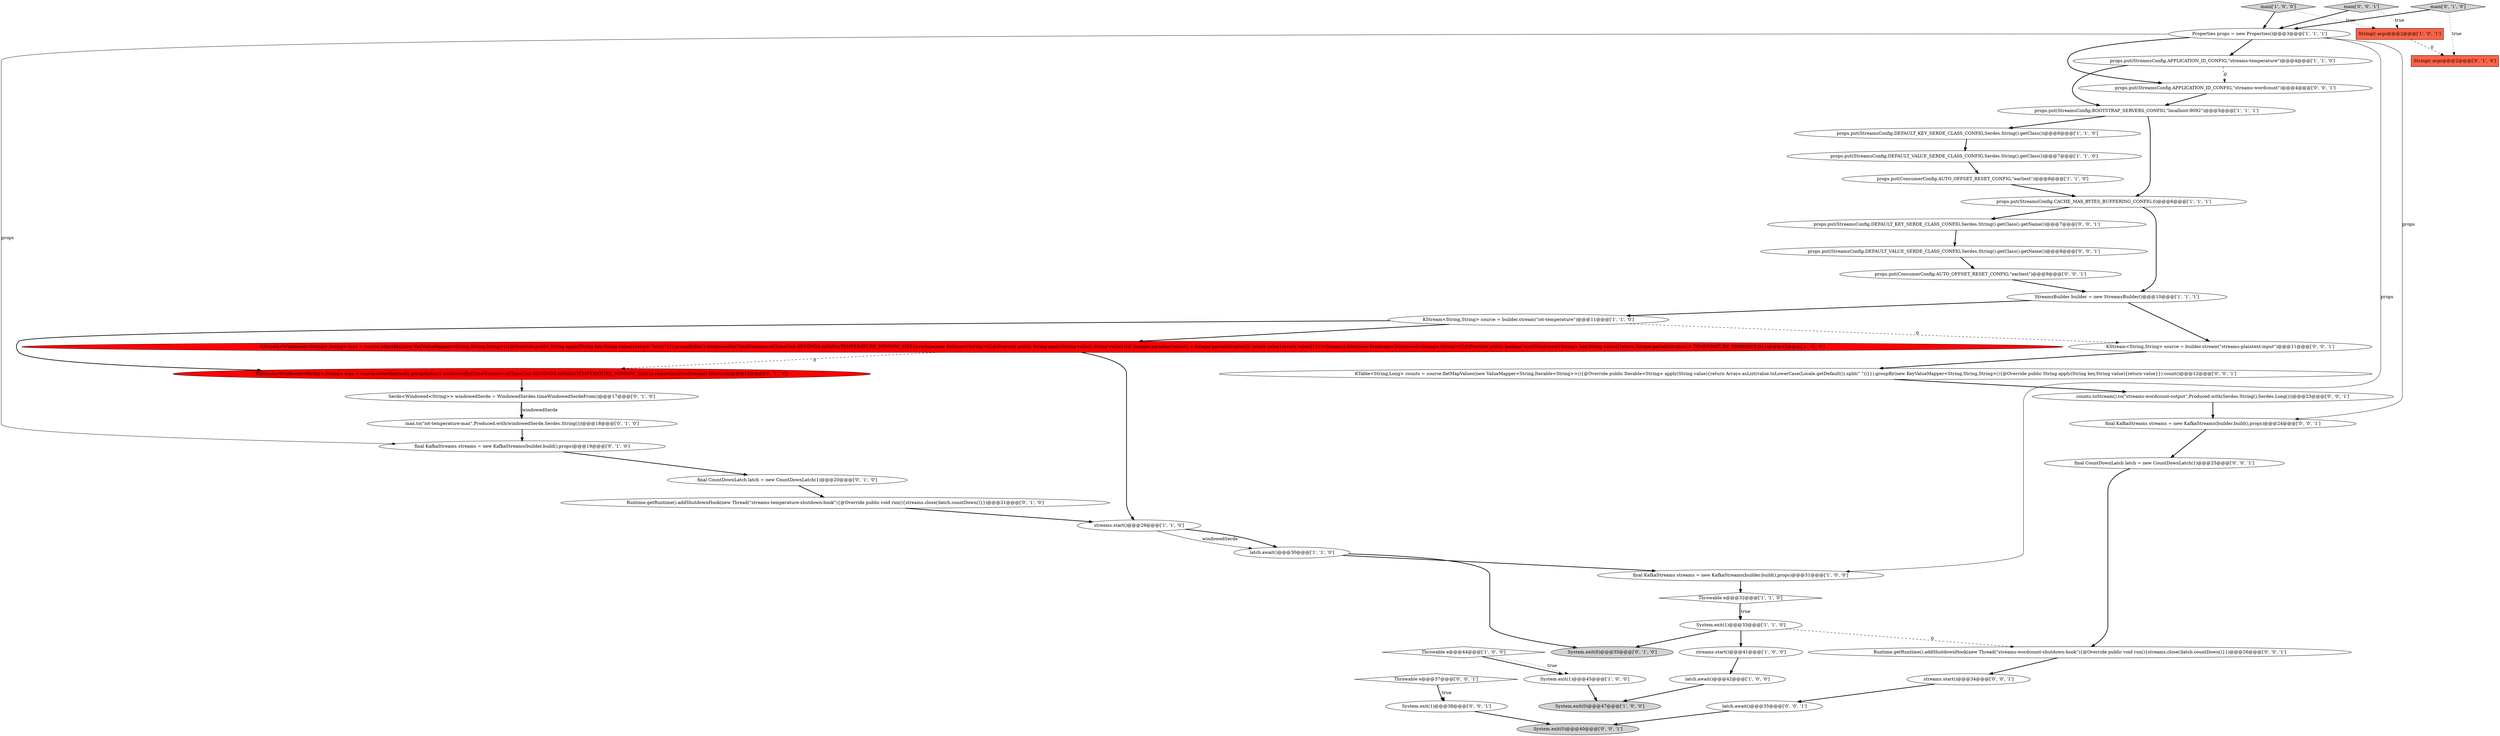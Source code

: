 digraph {
33 [style = filled, label = "props.put(StreamsConfig.APPLICATION_ID_CONFIG,\"streams-wordcount\")@@@4@@@['0', '0', '1']", fillcolor = white, shape = ellipse image = "AAA0AAABBB3BBB"];
32 [style = filled, label = "Throwable e@@@37@@@['0', '0', '1']", fillcolor = white, shape = diamond image = "AAA0AAABBB3BBB"];
23 [style = filled, label = "final KafkaStreams streams = new KafkaStreams(builder.build(),props)@@@19@@@['0', '1', '0']", fillcolor = white, shape = ellipse image = "AAA0AAABBB2BBB"];
42 [style = filled, label = "final CountDownLatch latch = new CountDownLatch(1)@@@25@@@['0', '0', '1']", fillcolor = white, shape = ellipse image = "AAA0AAABBB3BBB"];
7 [style = filled, label = "streams.start()@@@29@@@['1', '1', '0']", fillcolor = white, shape = ellipse image = "AAA0AAABBB1BBB"];
21 [style = filled, label = "latch.await()@@@42@@@['1', '0', '0']", fillcolor = white, shape = ellipse image = "AAA0AAABBB1BBB"];
22 [style = filled, label = "String(( args@@@2@@@['0', '1', '0']", fillcolor = tomato, shape = box image = "AAA1AAABBB2BBB"];
38 [style = filled, label = "props.put(StreamsConfig.DEFAULT_VALUE_SERDE_CLASS_CONFIG,Serdes.String().getClass().getName())@@@8@@@['0', '0', '1']", fillcolor = white, shape = ellipse image = "AAA0AAABBB3BBB"];
29 [style = filled, label = "KStream<Windowed<String>,String> max = source.selectKey(null).groupByKey().windowedBy(TimeWindows.of(TimeUnit.SECONDS.toMillis(TEMPERATURE_WINDOW_SIZE))).reduce(null).toStream().filter(null)@@@12@@@['0', '1', '0']", fillcolor = red, shape = ellipse image = "AAA1AAABBB2BBB"];
37 [style = filled, label = "KTable<String,Long> counts = source.flatMapValues(new ValueMapper<String,Iterable<String>>(){@Override public Iterable<String> apply(String value){return Arrays.asList(value.toLowerCase(Locale.getDefault()).split(\" \"))}}).groupBy(new KeyValueMapper<String,String,String>(){@Override public String apply(String key,String value){return value}}).count()@@@12@@@['0', '0', '1']", fillcolor = white, shape = ellipse image = "AAA0AAABBB3BBB"];
41 [style = filled, label = "KStream<String,String> source = builder.stream(\"streams-plaintext-input\")@@@11@@@['0', '0', '1']", fillcolor = white, shape = ellipse image = "AAA0AAABBB3BBB"];
11 [style = filled, label = "props.put(ConsumerConfig.AUTO_OFFSET_RESET_CONFIG,\"earliest\")@@@8@@@['1', '1', '0']", fillcolor = white, shape = ellipse image = "AAA0AAABBB1BBB"];
16 [style = filled, label = "props.put(StreamsConfig.BOOTSTRAP_SERVERS_CONFIG,\"localhost:9092\")@@@5@@@['1', '1', '1']", fillcolor = white, shape = ellipse image = "AAA0AAABBB1BBB"];
20 [style = filled, label = "final KafkaStreams streams = new KafkaStreams(builder.build(),props)@@@31@@@['1', '0', '0']", fillcolor = white, shape = ellipse image = "AAA0AAABBB1BBB"];
24 [style = filled, label = "max.to(\"iot-temperature-max\",Produced.with(windowedSerde,Serdes.String()))@@@18@@@['0', '1', '0']", fillcolor = white, shape = ellipse image = "AAA0AAABBB2BBB"];
28 [style = filled, label = "final CountDownLatch latch = new CountDownLatch(1)@@@20@@@['0', '1', '0']", fillcolor = white, shape = ellipse image = "AAA0AAABBB2BBB"];
3 [style = filled, label = "KStream<Windowed<String>,String> max = source.selectKey(new KeyValueMapper<String,String,String>(){@Override public String apply(String key,String value){return \"temp\"}}).groupByKey().windowedBy(TimeWindows.of(TimeUnit.SECONDS.toMillis(TEMPERATURE_WINDOW_SIZE))).reduce(new Reducer<String>(){@Override public String apply(String value1,String value2){if (Integer.parseInt(value1) > Integer.parseInt(value2)) return value1return value2}}).toStream().filter(new Predicate<Windowed<String>,String>(){@Override public boolean test(Windowed<String> key,String value){return Integer.parseInt(value) > TEMPERATURE_THRESHOLD}})@@@12@@@['1', '0', '0']", fillcolor = red, shape = ellipse image = "AAA1AAABBB1BBB"];
34 [style = filled, label = "latch.await()@@@35@@@['0', '0', '1']", fillcolor = white, shape = ellipse image = "AAA0AAABBB3BBB"];
27 [style = filled, label = "Runtime.getRuntime().addShutdownHook(new Thread(\"streams-temperature-shutdown-hook\"){@Override public void run(){streams.close()latch.countDown()}})@@@21@@@['0', '1', '0']", fillcolor = white, shape = ellipse image = "AAA0AAABBB2BBB"];
35 [style = filled, label = "props.put(ConsumerConfig.AUTO_OFFSET_RESET_CONFIG,\"earliest\")@@@9@@@['0', '0', '1']", fillcolor = white, shape = ellipse image = "AAA0AAABBB3BBB"];
19 [style = filled, label = "props.put(StreamsConfig.DEFAULT_VALUE_SERDE_CLASS_CONFIG,Serdes.String().getClass())@@@7@@@['1', '1', '0']", fillcolor = white, shape = ellipse image = "AAA0AAABBB1BBB"];
15 [style = filled, label = "System.exit(1)@@@45@@@['1', '0', '0']", fillcolor = white, shape = ellipse image = "AAA0AAABBB1BBB"];
2 [style = filled, label = "StreamsBuilder builder = new StreamsBuilder()@@@10@@@['1', '1', '1']", fillcolor = white, shape = ellipse image = "AAA0AAABBB1BBB"];
4 [style = filled, label = "props.put(StreamsConfig.DEFAULT_KEY_SERDE_CLASS_CONFIG,Serdes.String().getClass())@@@6@@@['1', '1', '0']", fillcolor = white, shape = ellipse image = "AAA0AAABBB1BBB"];
0 [style = filled, label = "props.put(StreamsConfig.CACHE_MAX_BYTES_BUFFERING_CONFIG,0)@@@6@@@['1', '1', '1']", fillcolor = white, shape = ellipse image = "AAA0AAABBB1BBB"];
9 [style = filled, label = "props.put(StreamsConfig.APPLICATION_ID_CONFIG,\"streams-temperature\")@@@4@@@['1', '1', '0']", fillcolor = white, shape = ellipse image = "AAA0AAABBB1BBB"];
12 [style = filled, label = "main['1', '0', '0']", fillcolor = lightgray, shape = diamond image = "AAA0AAABBB1BBB"];
8 [style = filled, label = "Properties props = new Properties()@@@3@@@['1', '1', '1']", fillcolor = white, shape = ellipse image = "AAA0AAABBB1BBB"];
31 [style = filled, label = "props.put(StreamsConfig.DEFAULT_KEY_SERDE_CLASS_CONFIG,Serdes.String().getClass().getName())@@@7@@@['0', '0', '1']", fillcolor = white, shape = ellipse image = "AAA0AAABBB3BBB"];
39 [style = filled, label = "counts.toStream().to(\"streams-wordcount-output\",Produced.with(Serdes.String(),Serdes.Long()))@@@23@@@['0', '0', '1']", fillcolor = white, shape = ellipse image = "AAA0AAABBB3BBB"];
10 [style = filled, label = "streams.start()@@@41@@@['1', '0', '0']", fillcolor = white, shape = ellipse image = "AAA0AAABBB1BBB"];
25 [style = filled, label = "main['0', '1', '0']", fillcolor = lightgray, shape = diamond image = "AAA0AAABBB2BBB"];
1 [style = filled, label = "Throwable e@@@32@@@['1', '1', '0']", fillcolor = white, shape = diamond image = "AAA0AAABBB1BBB"];
13 [style = filled, label = "System.exit(0)@@@47@@@['1', '0', '0']", fillcolor = lightgray, shape = ellipse image = "AAA0AAABBB1BBB"];
43 [style = filled, label = "Runtime.getRuntime().addShutdownHook(new Thread(\"streams-wordcount-shutdown-hook\"){@Override public void run(){streams.close()latch.countDown()}})@@@26@@@['0', '0', '1']", fillcolor = white, shape = ellipse image = "AAA0AAABBB3BBB"];
18 [style = filled, label = "latch.await()@@@30@@@['1', '1', '0']", fillcolor = white, shape = ellipse image = "AAA0AAABBB1BBB"];
46 [style = filled, label = "System.exit(1)@@@38@@@['0', '0', '1']", fillcolor = white, shape = ellipse image = "AAA0AAABBB3BBB"];
44 [style = filled, label = "System.exit(0)@@@40@@@['0', '0', '1']", fillcolor = lightgray, shape = ellipse image = "AAA0AAABBB3BBB"];
14 [style = filled, label = "System.exit(1)@@@33@@@['1', '1', '0']", fillcolor = white, shape = ellipse image = "AAA0AAABBB1BBB"];
26 [style = filled, label = "System.exit(0)@@@35@@@['0', '1', '0']", fillcolor = lightgray, shape = ellipse image = "AAA0AAABBB2BBB"];
30 [style = filled, label = "Serde<Windowed<String>> windowedSerde = WindowedSerdes.timeWindowedSerdeFrom()@@@17@@@['0', '1', '0']", fillcolor = white, shape = ellipse image = "AAA0AAABBB2BBB"];
36 [style = filled, label = "streams.start()@@@34@@@['0', '0', '1']", fillcolor = white, shape = ellipse image = "AAA0AAABBB3BBB"];
17 [style = filled, label = "KStream<String,String> source = builder.stream(\"iot-temperature\")@@@11@@@['1', '1', '0']", fillcolor = white, shape = ellipse image = "AAA0AAABBB1BBB"];
45 [style = filled, label = "final KafkaStreams streams = new KafkaStreams(builder.build(),props)@@@24@@@['0', '0', '1']", fillcolor = white, shape = ellipse image = "AAA0AAABBB3BBB"];
6 [style = filled, label = "String(( args@@@2@@@['1', '0', '1']", fillcolor = tomato, shape = box image = "AAA0AAABBB1BBB"];
40 [style = filled, label = "main['0', '0', '1']", fillcolor = lightgray, shape = diamond image = "AAA0AAABBB3BBB"];
5 [style = filled, label = "Throwable e@@@44@@@['1', '0', '0']", fillcolor = white, shape = diamond image = "AAA0AAABBB1BBB"];
2->17 [style = bold, label=""];
46->44 [style = bold, label=""];
3->29 [style = dashed, label="0"];
8->33 [style = bold, label=""];
2->41 [style = bold, label=""];
30->24 [style = bold, label=""];
16->0 [style = bold, label=""];
15->13 [style = bold, label=""];
33->16 [style = bold, label=""];
42->43 [style = bold, label=""];
32->46 [style = bold, label=""];
36->34 [style = bold, label=""];
29->30 [style = bold, label=""];
0->2 [style = bold, label=""];
18->26 [style = bold, label=""];
4->19 [style = bold, label=""];
35->2 [style = bold, label=""];
41->37 [style = bold, label=""];
43->36 [style = bold, label=""];
8->20 [style = solid, label="props"];
14->10 [style = bold, label=""];
5->15 [style = bold, label=""];
40->6 [style = dotted, label="true"];
19->11 [style = bold, label=""];
39->45 [style = bold, label=""];
31->38 [style = bold, label=""];
10->21 [style = bold, label=""];
1->14 [style = dotted, label="true"];
20->1 [style = bold, label=""];
5->15 [style = dotted, label="true"];
9->16 [style = bold, label=""];
6->22 [style = dashed, label="0"];
9->33 [style = dashed, label="0"];
17->41 [style = dashed, label="0"];
23->28 [style = bold, label=""];
14->26 [style = bold, label=""];
30->24 [style = solid, label="windowedSerde"];
18->20 [style = bold, label=""];
14->43 [style = dashed, label="0"];
40->8 [style = bold, label=""];
11->0 [style = bold, label=""];
7->18 [style = solid, label="windowedSerde"];
3->7 [style = bold, label=""];
12->6 [style = dotted, label="true"];
12->8 [style = bold, label=""];
27->7 [style = bold, label=""];
34->44 [style = bold, label=""];
8->9 [style = bold, label=""];
25->22 [style = dotted, label="true"];
17->3 [style = bold, label=""];
7->18 [style = bold, label=""];
45->42 [style = bold, label=""];
1->14 [style = bold, label=""];
25->8 [style = bold, label=""];
28->27 [style = bold, label=""];
16->4 [style = bold, label=""];
38->35 [style = bold, label=""];
17->29 [style = bold, label=""];
8->45 [style = solid, label="props"];
8->23 [style = solid, label="props"];
32->46 [style = dotted, label="true"];
37->39 [style = bold, label=""];
0->31 [style = bold, label=""];
21->13 [style = bold, label=""];
24->23 [style = bold, label=""];
}
